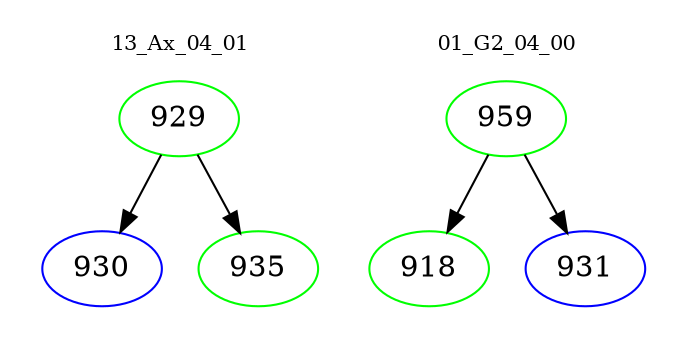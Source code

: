 digraph{
subgraph cluster_0 {
color = white
label = "13_Ax_04_01";
fontsize=10;
T0_929 [label="929", color="green"]
T0_929 -> T0_930 [color="black"]
T0_930 [label="930", color="blue"]
T0_929 -> T0_935 [color="black"]
T0_935 [label="935", color="green"]
}
subgraph cluster_1 {
color = white
label = "01_G2_04_00";
fontsize=10;
T1_959 [label="959", color="green"]
T1_959 -> T1_918 [color="black"]
T1_918 [label="918", color="green"]
T1_959 -> T1_931 [color="black"]
T1_931 [label="931", color="blue"]
}
}
